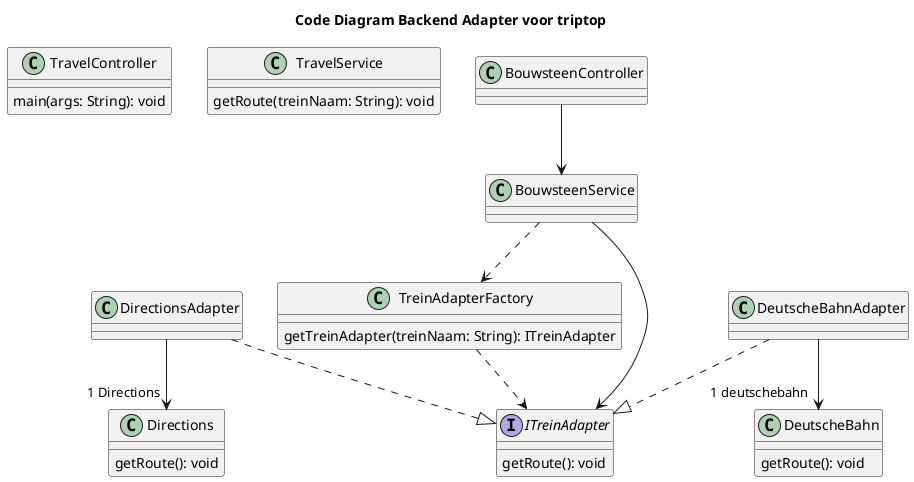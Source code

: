 @startuml
'https://plantuml.com/class-diagram
title Code Diagram Backend Adapter voor triptop

class TravelController{
    main(args: String): void
}
class TravelService{
    getRoute(treinNaam: String): void
}
class TreinAdapterFactory
{
    getTreinAdapter(treinNaam: String): ITreinAdapter
}
class Directions
{
   getRoute(): void
}
class DeutscheBahn
{
   getRoute(): void
}
interface ITreinAdapter{
   getRoute(): void
}
class DirectionsAdapter{

}
class DeutscheBahnAdapter{

}

BouwsteenController --> BouwsteenService
BouwsteenService --> ITreinAdapter
BouwsteenService ..> TreinAdapterFactory
DirectionsAdapter..|> ITreinAdapter
DeutscheBahnAdapter ..|> ITreinAdapter
DirectionsAdapter -->  "1 Directions" Directions
DeutscheBahnAdapter --> "1 deutschebahn"DeutscheBahn
TreinAdapterFactory ..> ITreinAdapter
@enduml